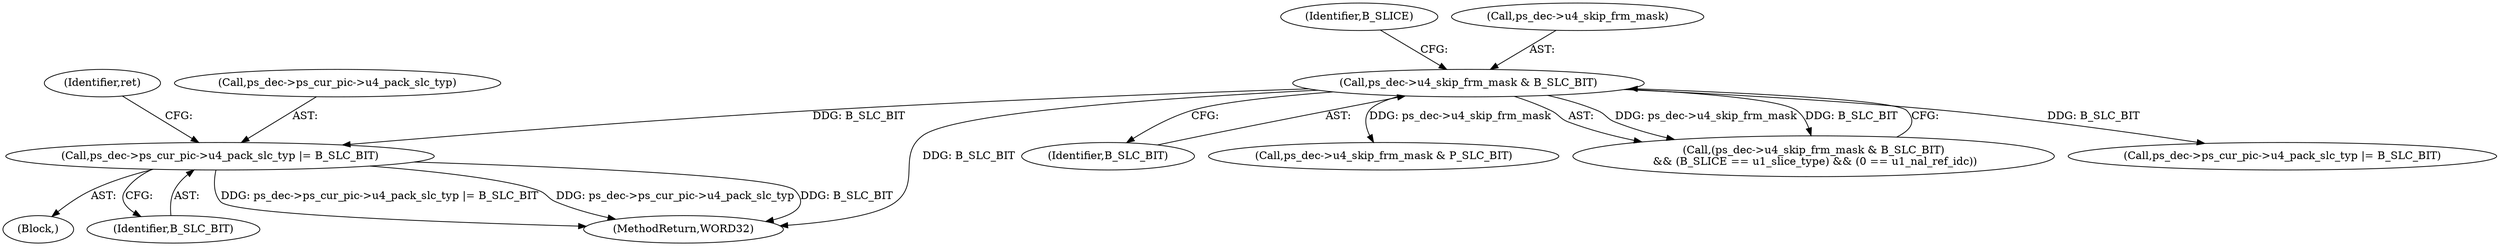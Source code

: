 digraph "0_Android_494561291a503840f385fbcd11d9bc5f4dc502b8_2@pointer" {
"1002441" [label="(Call,ps_dec->ps_cur_pic->u4_pack_slc_typ |= B_SLC_BIT)"];
"1001790" [label="(Call,ps_dec->u4_skip_frm_mask & B_SLC_BIT)"];
"1001794" [label="(Identifier,B_SLC_BIT)"];
"1002441" [label="(Call,ps_dec->ps_cur_pic->u4_pack_slc_typ |= B_SLC_BIT)"];
"1001790" [label="(Call,ps_dec->u4_skip_frm_mask & B_SLC_BIT)"];
"1001805" [label="(Call,ps_dec->u4_skip_frm_mask & P_SLC_BIT)"];
"1002449" [label="(Identifier,ret)"];
"1002440" [label="(Block,)"];
"1002442" [label="(Call,ps_dec->ps_cur_pic->u4_pack_slc_typ)"];
"1002447" [label="(Identifier,B_SLC_BIT)"];
"1001797" [label="(Identifier,B_SLICE)"];
"1001789" [label="(Call,(ps_dec->u4_skip_frm_mask & B_SLC_BIT)\n && (B_SLICE == u1_slice_type) && (0 == u1_nal_ref_idc))"];
"1001820" [label="(Call,ps_dec->ps_cur_pic->u4_pack_slc_typ |= B_SLC_BIT)"];
"1001791" [label="(Call,ps_dec->u4_skip_frm_mask)"];
"1002544" [label="(MethodReturn,WORD32)"];
"1002441" -> "1002440"  [label="AST: "];
"1002441" -> "1002447"  [label="CFG: "];
"1002442" -> "1002441"  [label="AST: "];
"1002447" -> "1002441"  [label="AST: "];
"1002449" -> "1002441"  [label="CFG: "];
"1002441" -> "1002544"  [label="DDG: ps_dec->ps_cur_pic->u4_pack_slc_typ |= B_SLC_BIT"];
"1002441" -> "1002544"  [label="DDG: ps_dec->ps_cur_pic->u4_pack_slc_typ"];
"1002441" -> "1002544"  [label="DDG: B_SLC_BIT"];
"1001790" -> "1002441"  [label="DDG: B_SLC_BIT"];
"1001790" -> "1001789"  [label="AST: "];
"1001790" -> "1001794"  [label="CFG: "];
"1001791" -> "1001790"  [label="AST: "];
"1001794" -> "1001790"  [label="AST: "];
"1001797" -> "1001790"  [label="CFG: "];
"1001789" -> "1001790"  [label="CFG: "];
"1001790" -> "1002544"  [label="DDG: B_SLC_BIT"];
"1001790" -> "1001789"  [label="DDG: ps_dec->u4_skip_frm_mask"];
"1001790" -> "1001789"  [label="DDG: B_SLC_BIT"];
"1001790" -> "1001805"  [label="DDG: ps_dec->u4_skip_frm_mask"];
"1001790" -> "1001820"  [label="DDG: B_SLC_BIT"];
}
